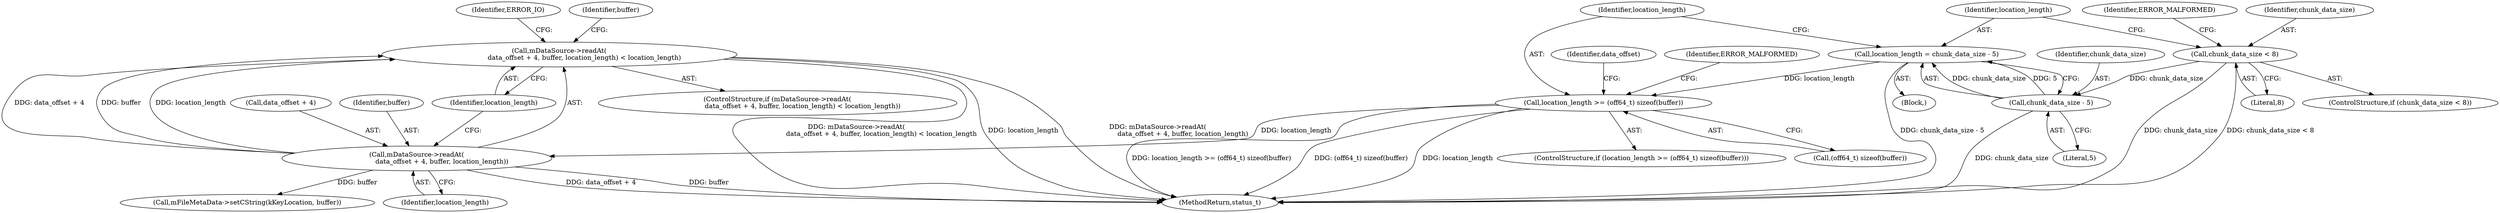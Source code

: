 digraph "0_Android_2674a7218eaa3c87f2ee26d26da5b9170e10f859@API" {
"1002029" [label="(Call,mDataSource->readAt(\n                        data_offset + 4, buffer, location_length) < location_length)"];
"1002030" [label="(Call,mDataSource->readAt(\n                        data_offset + 4, buffer, location_length))"];
"1002019" [label="(Call,location_length >= (off64_t) sizeof(buffer))"];
"1002013" [label="(Call,location_length = chunk_data_size - 5)"];
"1002015" [label="(Call,chunk_data_size - 5)"];
"1002005" [label="(Call,chunk_data_size < 8)"];
"1002028" [label="(ControlStructure,if (mDataSource->readAt(\n                        data_offset + 4, buffer, location_length) < location_length))"];
"1002927" [label="(MethodReturn,status_t)"];
"1002005" [label="(Call,chunk_data_size < 8)"];
"1002030" [label="(Call,mDataSource->readAt(\n                        data_offset + 4, buffer, location_length))"];
"1001999" [label="(Block,)"];
"1002032" [label="(Identifier,data_offset)"];
"1002035" [label="(Identifier,location_length)"];
"1002027" [label="(Identifier,ERROR_MALFORMED)"];
"1002045" [label="(Call,mFileMetaData->setCString(kKeyLocation, buffer))"];
"1002017" [label="(Literal,5)"];
"1002031" [label="(Call,data_offset + 4)"];
"1002034" [label="(Identifier,buffer)"];
"1002039" [label="(Identifier,ERROR_IO)"];
"1002013" [label="(Call,location_length = chunk_data_size - 5)"];
"1002007" [label="(Literal,8)"];
"1002021" [label="(Call,(off64_t) sizeof(buffer))"];
"1002042" [label="(Identifier,buffer)"];
"1002006" [label="(Identifier,chunk_data_size)"];
"1002016" [label="(Identifier,chunk_data_size)"];
"1002015" [label="(Call,chunk_data_size - 5)"];
"1002014" [label="(Identifier,location_length)"];
"1002010" [label="(Identifier,ERROR_MALFORMED)"];
"1002020" [label="(Identifier,location_length)"];
"1002029" [label="(Call,mDataSource->readAt(\n                        data_offset + 4, buffer, location_length) < location_length)"];
"1002036" [label="(Identifier,location_length)"];
"1002019" [label="(Call,location_length >= (off64_t) sizeof(buffer))"];
"1002004" [label="(ControlStructure,if (chunk_data_size < 8))"];
"1002018" [label="(ControlStructure,if (location_length >= (off64_t) sizeof(buffer)))"];
"1002029" -> "1002028"  [label="AST: "];
"1002029" -> "1002036"  [label="CFG: "];
"1002030" -> "1002029"  [label="AST: "];
"1002036" -> "1002029"  [label="AST: "];
"1002039" -> "1002029"  [label="CFG: "];
"1002042" -> "1002029"  [label="CFG: "];
"1002029" -> "1002927"  [label="DDG: mDataSource->readAt(\n                        data_offset + 4, buffer, location_length) < location_length"];
"1002029" -> "1002927"  [label="DDG: location_length"];
"1002029" -> "1002927"  [label="DDG: mDataSource->readAt(\n                        data_offset + 4, buffer, location_length)"];
"1002030" -> "1002029"  [label="DDG: data_offset + 4"];
"1002030" -> "1002029"  [label="DDG: buffer"];
"1002030" -> "1002029"  [label="DDG: location_length"];
"1002030" -> "1002035"  [label="CFG: "];
"1002031" -> "1002030"  [label="AST: "];
"1002034" -> "1002030"  [label="AST: "];
"1002035" -> "1002030"  [label="AST: "];
"1002036" -> "1002030"  [label="CFG: "];
"1002030" -> "1002927"  [label="DDG: buffer"];
"1002030" -> "1002927"  [label="DDG: data_offset + 4"];
"1002019" -> "1002030"  [label="DDG: location_length"];
"1002030" -> "1002045"  [label="DDG: buffer"];
"1002019" -> "1002018"  [label="AST: "];
"1002019" -> "1002021"  [label="CFG: "];
"1002020" -> "1002019"  [label="AST: "];
"1002021" -> "1002019"  [label="AST: "];
"1002027" -> "1002019"  [label="CFG: "];
"1002032" -> "1002019"  [label="CFG: "];
"1002019" -> "1002927"  [label="DDG: (off64_t) sizeof(buffer)"];
"1002019" -> "1002927"  [label="DDG: location_length"];
"1002019" -> "1002927"  [label="DDG: location_length >= (off64_t) sizeof(buffer)"];
"1002013" -> "1002019"  [label="DDG: location_length"];
"1002013" -> "1001999"  [label="AST: "];
"1002013" -> "1002015"  [label="CFG: "];
"1002014" -> "1002013"  [label="AST: "];
"1002015" -> "1002013"  [label="AST: "];
"1002020" -> "1002013"  [label="CFG: "];
"1002013" -> "1002927"  [label="DDG: chunk_data_size - 5"];
"1002015" -> "1002013"  [label="DDG: chunk_data_size"];
"1002015" -> "1002013"  [label="DDG: 5"];
"1002015" -> "1002017"  [label="CFG: "];
"1002016" -> "1002015"  [label="AST: "];
"1002017" -> "1002015"  [label="AST: "];
"1002015" -> "1002927"  [label="DDG: chunk_data_size"];
"1002005" -> "1002015"  [label="DDG: chunk_data_size"];
"1002005" -> "1002004"  [label="AST: "];
"1002005" -> "1002007"  [label="CFG: "];
"1002006" -> "1002005"  [label="AST: "];
"1002007" -> "1002005"  [label="AST: "];
"1002010" -> "1002005"  [label="CFG: "];
"1002014" -> "1002005"  [label="CFG: "];
"1002005" -> "1002927"  [label="DDG: chunk_data_size"];
"1002005" -> "1002927"  [label="DDG: chunk_data_size < 8"];
}
